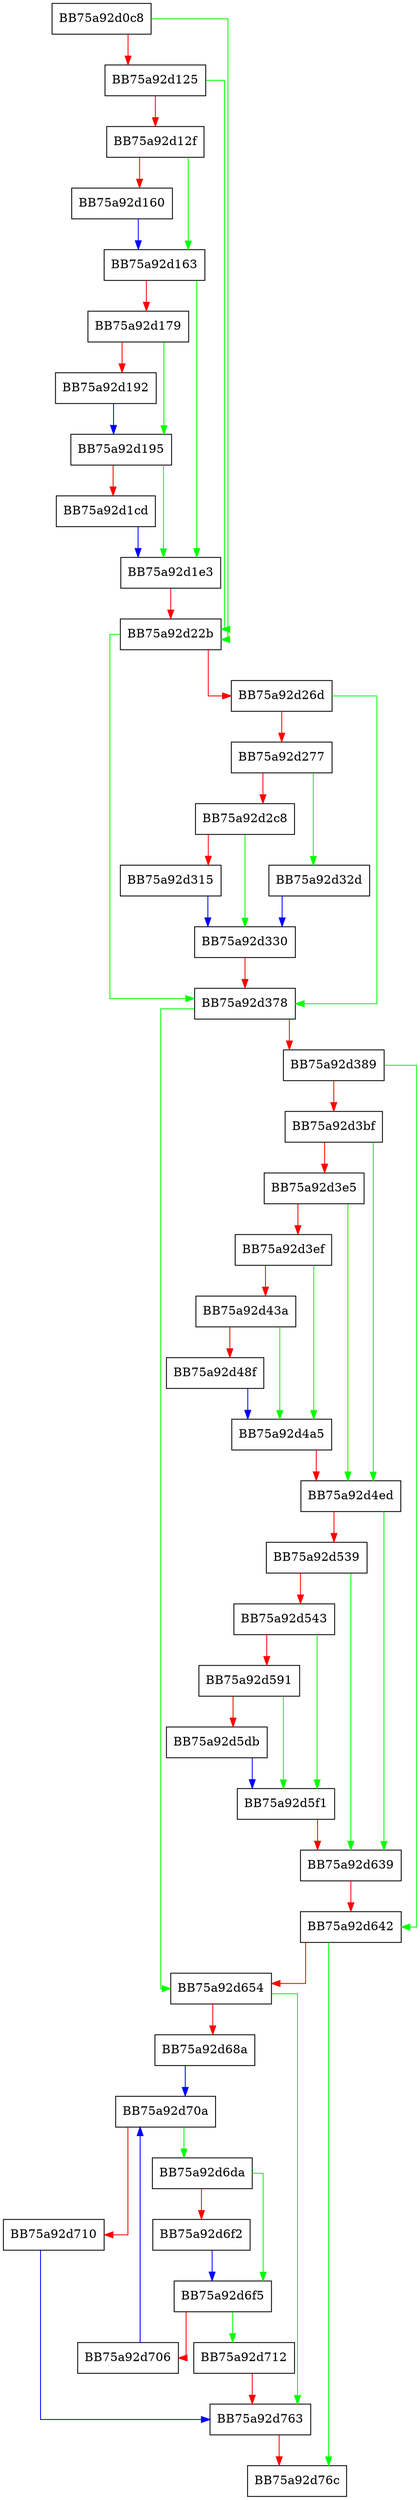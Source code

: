 digraph verify_system_folder_authenticode_check {
  node [shape="box"];
  graph [splines=ortho];
  BB75a92d0c8 -> BB75a92d22b [color="green"];
  BB75a92d0c8 -> BB75a92d125 [color="red"];
  BB75a92d125 -> BB75a92d22b [color="green"];
  BB75a92d125 -> BB75a92d12f [color="red"];
  BB75a92d12f -> BB75a92d163 [color="green"];
  BB75a92d12f -> BB75a92d160 [color="red"];
  BB75a92d160 -> BB75a92d163 [color="blue"];
  BB75a92d163 -> BB75a92d1e3 [color="green"];
  BB75a92d163 -> BB75a92d179 [color="red"];
  BB75a92d179 -> BB75a92d195 [color="green"];
  BB75a92d179 -> BB75a92d192 [color="red"];
  BB75a92d192 -> BB75a92d195 [color="blue"];
  BB75a92d195 -> BB75a92d1e3 [color="green"];
  BB75a92d195 -> BB75a92d1cd [color="red"];
  BB75a92d1cd -> BB75a92d1e3 [color="blue"];
  BB75a92d1e3 -> BB75a92d22b [color="red"];
  BB75a92d22b -> BB75a92d378 [color="green"];
  BB75a92d22b -> BB75a92d26d [color="red"];
  BB75a92d26d -> BB75a92d378 [color="green"];
  BB75a92d26d -> BB75a92d277 [color="red"];
  BB75a92d277 -> BB75a92d32d [color="green"];
  BB75a92d277 -> BB75a92d2c8 [color="red"];
  BB75a92d2c8 -> BB75a92d330 [color="green"];
  BB75a92d2c8 -> BB75a92d315 [color="red"];
  BB75a92d315 -> BB75a92d330 [color="blue"];
  BB75a92d32d -> BB75a92d330 [color="blue"];
  BB75a92d330 -> BB75a92d378 [color="red"];
  BB75a92d378 -> BB75a92d654 [color="green"];
  BB75a92d378 -> BB75a92d389 [color="red"];
  BB75a92d389 -> BB75a92d642 [color="green"];
  BB75a92d389 -> BB75a92d3bf [color="red"];
  BB75a92d3bf -> BB75a92d4ed [color="green"];
  BB75a92d3bf -> BB75a92d3e5 [color="red"];
  BB75a92d3e5 -> BB75a92d4ed [color="green"];
  BB75a92d3e5 -> BB75a92d3ef [color="red"];
  BB75a92d3ef -> BB75a92d4a5 [color="green"];
  BB75a92d3ef -> BB75a92d43a [color="red"];
  BB75a92d43a -> BB75a92d4a5 [color="green"];
  BB75a92d43a -> BB75a92d48f [color="red"];
  BB75a92d48f -> BB75a92d4a5 [color="blue"];
  BB75a92d4a5 -> BB75a92d4ed [color="red"];
  BB75a92d4ed -> BB75a92d639 [color="green"];
  BB75a92d4ed -> BB75a92d539 [color="red"];
  BB75a92d539 -> BB75a92d639 [color="green"];
  BB75a92d539 -> BB75a92d543 [color="red"];
  BB75a92d543 -> BB75a92d5f1 [color="green"];
  BB75a92d543 -> BB75a92d591 [color="red"];
  BB75a92d591 -> BB75a92d5f1 [color="green"];
  BB75a92d591 -> BB75a92d5db [color="red"];
  BB75a92d5db -> BB75a92d5f1 [color="blue"];
  BB75a92d5f1 -> BB75a92d639 [color="red"];
  BB75a92d639 -> BB75a92d642 [color="red"];
  BB75a92d642 -> BB75a92d76c [color="green"];
  BB75a92d642 -> BB75a92d654 [color="red"];
  BB75a92d654 -> BB75a92d763 [color="green"];
  BB75a92d654 -> BB75a92d68a [color="red"];
  BB75a92d68a -> BB75a92d70a [color="blue"];
  BB75a92d6da -> BB75a92d6f5 [color="green"];
  BB75a92d6da -> BB75a92d6f2 [color="red"];
  BB75a92d6f2 -> BB75a92d6f5 [color="blue"];
  BB75a92d6f5 -> BB75a92d712 [color="green"];
  BB75a92d6f5 -> BB75a92d706 [color="red"];
  BB75a92d706 -> BB75a92d70a [color="blue"];
  BB75a92d70a -> BB75a92d6da [color="green"];
  BB75a92d70a -> BB75a92d710 [color="red"];
  BB75a92d710 -> BB75a92d763 [color="blue"];
  BB75a92d712 -> BB75a92d763 [color="red"];
  BB75a92d763 -> BB75a92d76c [color="red"];
}
